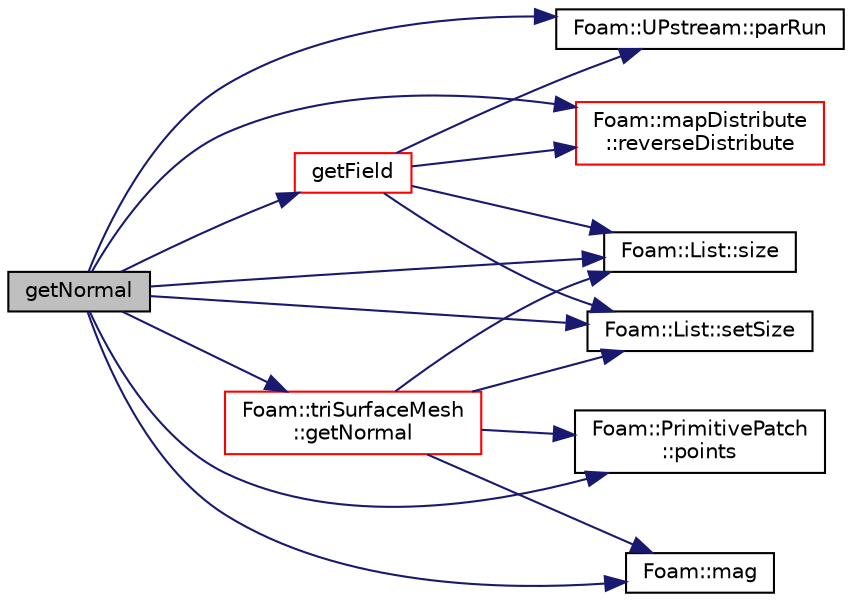 digraph "getNormal"
{
  bgcolor="transparent";
  edge [fontname="Helvetica",fontsize="10",labelfontname="Helvetica",labelfontsize="10"];
  node [fontname="Helvetica",fontsize="10",shape=record];
  rankdir="LR";
  Node3110 [label="getNormal",height=0.2,width=0.4,color="black", fillcolor="grey75", style="filled", fontcolor="black"];
  Node3110 -> Node3111 [color="midnightblue",fontsize="10",style="solid",fontname="Helvetica"];
  Node3111 [label="getField",height=0.2,width=0.4,color="red",URL="$a29993.html#a8fd35269fdaf69e729c001cdb7846051",tooltip="WIP. From a set of hits (points and. "];
  Node3111 -> Node3112 [color="midnightblue",fontsize="10",style="solid",fontname="Helvetica"];
  Node3112 [label="Foam::UPstream::parRun",height=0.2,width=0.4,color="black",URL="$a27377.html#adbb27f04b5705440fb8b09f278059011",tooltip="Is this a parallel run? "];
  Node3111 -> Node3115 [color="midnightblue",fontsize="10",style="solid",fontname="Helvetica"];
  Node3115 [label="Foam::List::size",height=0.2,width=0.4,color="black",URL="$a26833.html#a8a5f6fa29bd4b500caf186f60245b384",tooltip="Override size to be inconsistent with allocated storage. "];
  Node3111 -> Node3114 [color="midnightblue",fontsize="10",style="solid",fontname="Helvetica"];
  Node3114 [label="Foam::List::setSize",height=0.2,width=0.4,color="black",URL="$a26833.html#aedb985ffeaf1bdbfeccc2a8730405703",tooltip="Reset size of List. "];
  Node3111 -> Node3455 [color="midnightblue",fontsize="10",style="solid",fontname="Helvetica"];
  Node3455 [label="Foam::mapDistribute\l::reverseDistribute",height=0.2,width=0.4,color="red",URL="$a28513.html#af4843479bbb5ce26fab0dbefd525c410",tooltip="Reverse distribute data using default commsType. "];
  Node3110 -> Node3495 [color="midnightblue",fontsize="10",style="solid",fontname="Helvetica"];
  Node3495 [label="Foam::triSurfaceMesh\l::getNormal",height=0.2,width=0.4,color="red",URL="$a26393.html#aa9abdb9ffe5f3cb1c2992ccb3bcc9e48",tooltip="From a set of points and indices get the normal. "];
  Node3495 -> Node3123 [color="midnightblue",fontsize="10",style="solid",fontname="Helvetica"];
  Node3123 [label="Foam::PrimitivePatch\l::points",height=0.2,width=0.4,color="black",URL="$a28693.html#aa3c7d968f31c88780c663876f64ef6a6",tooltip="Return reference to global points. "];
  Node3495 -> Node3114 [color="midnightblue",fontsize="10",style="solid",fontname="Helvetica"];
  Node3495 -> Node3115 [color="midnightblue",fontsize="10",style="solid",fontname="Helvetica"];
  Node3495 -> Node3134 [color="midnightblue",fontsize="10",style="solid",fontname="Helvetica"];
  Node3134 [label="Foam::mag",height=0.2,width=0.4,color="black",URL="$a21851.html#a929da2a3fdcf3dacbbe0487d3a330dae"];
  Node3110 -> Node3134 [color="midnightblue",fontsize="10",style="solid",fontname="Helvetica"];
  Node3110 -> Node3112 [color="midnightblue",fontsize="10",style="solid",fontname="Helvetica"];
  Node3110 -> Node3123 [color="midnightblue",fontsize="10",style="solid",fontname="Helvetica"];
  Node3110 -> Node3455 [color="midnightblue",fontsize="10",style="solid",fontname="Helvetica"];
  Node3110 -> Node3114 [color="midnightblue",fontsize="10",style="solid",fontname="Helvetica"];
  Node3110 -> Node3115 [color="midnightblue",fontsize="10",style="solid",fontname="Helvetica"];
}

